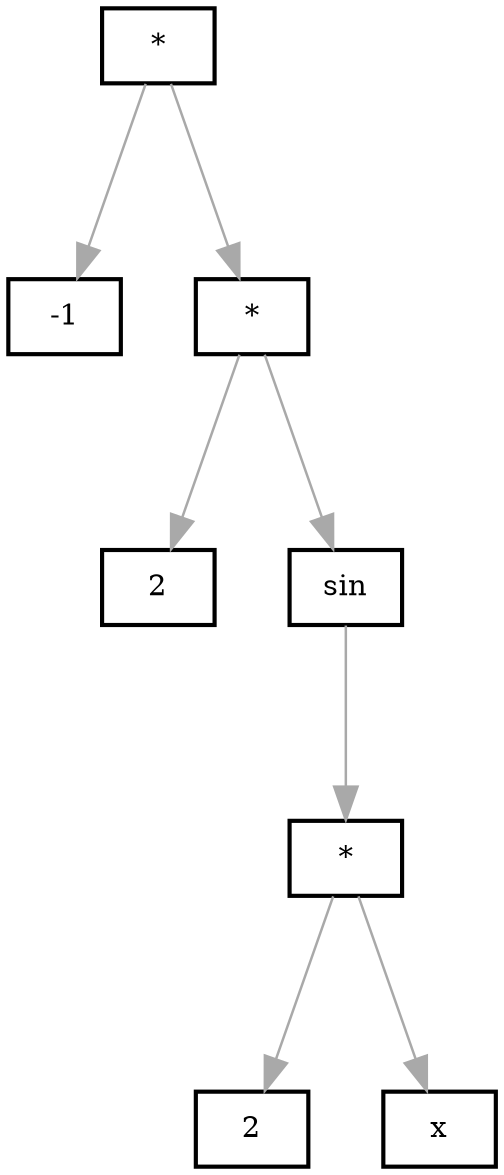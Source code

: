 	digraph
	{
		edge [color     = darkgrey]
		edge [arrowsize = 1.6]
		edge [penwidth  = 1.2]

		graph [penwidth = 2]
		graph [ranksep  = 1.3]
		graph [nodesep  = 0.5]
		graph [style    = "filled"]
		graph [color    = green, fillcolor = lightgreen]

		node [penwidth = 2]
		node [shape    = box]
		node [color    = black, fillcolor = white]

		compound  = true;
		newrank   = true;

		Node0x600002b952a0[label = "*"]
		Node0x600002b952a0 -> Node0x600002b95300

		Node0x600002b95300[label = "-1"]
		Node0x600002b952a0 -> Node0x600002b953c0

		Node0x600002b953c0[label = "*"]
		Node0x600002b953c0 -> Node0x600002b95320

		Node0x600002b95320[label = "2"]
		Node0x600002b953c0 -> Node0x600002b953a0

		Node0x600002b953a0[label = "sin"]
		Node0x600002b953a0 -> Node0x600002b95340

		Node0x600002b95340[label = "*"]
		Node0x600002b95340 -> Node0x600002b95360

		Node0x600002b95360[label = "2"]
		Node0x600002b95340 -> Node0x600002b95380

		Node0x600002b95380[label = "x"]
	}